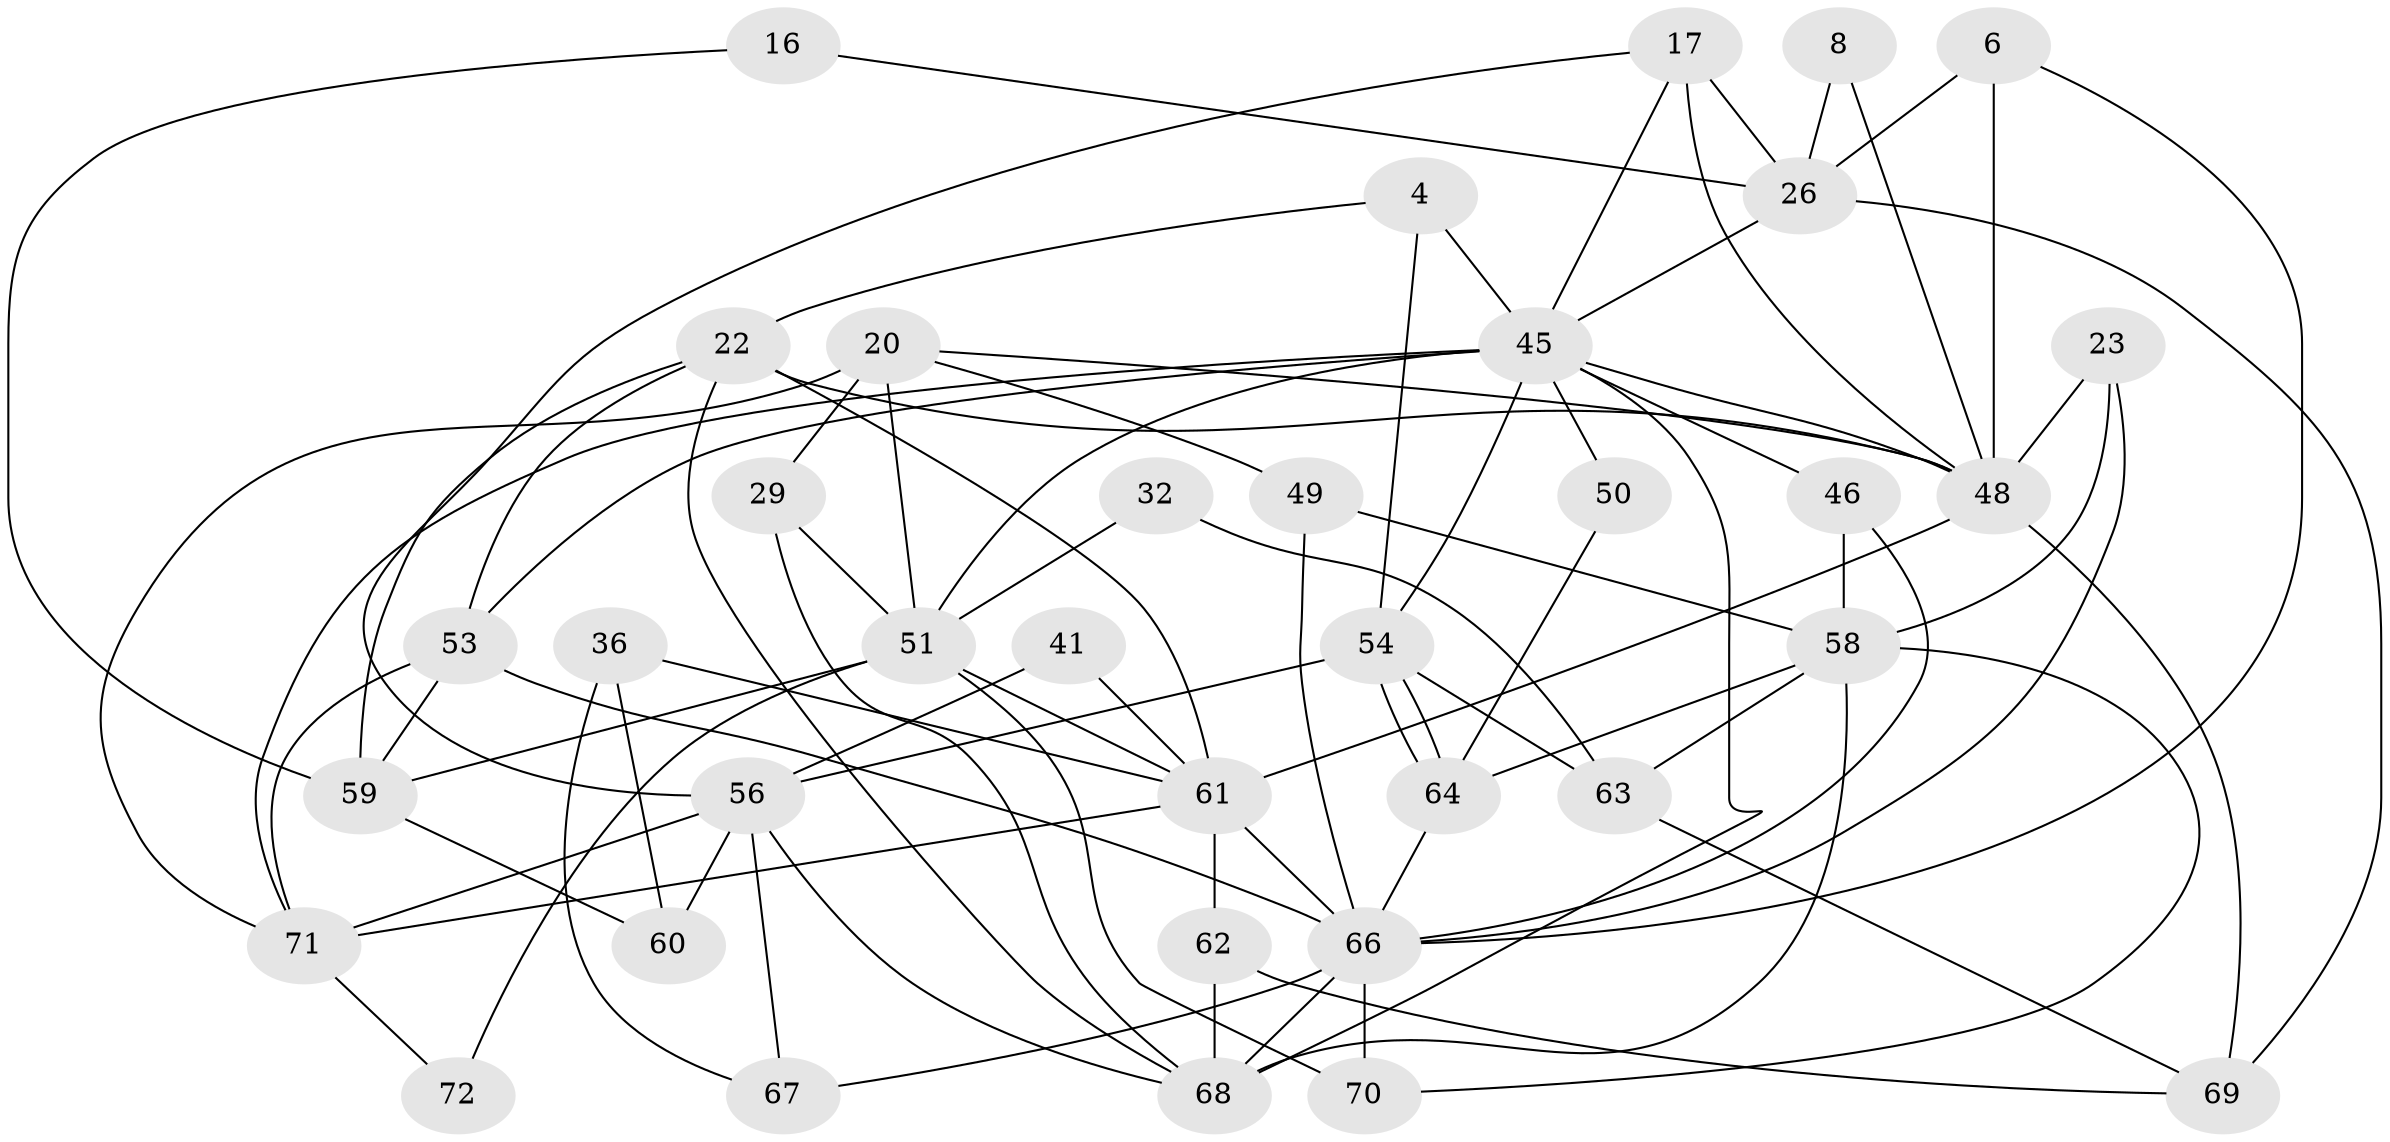// original degree distribution, {5: 0.18055555555555555, 4: 0.25, 6: 0.08333333333333333, 3: 0.2777777777777778, 2: 0.1388888888888889, 7: 0.06944444444444445}
// Generated by graph-tools (version 1.1) at 2025/53/03/04/25 21:53:50]
// undirected, 36 vertices, 84 edges
graph export_dot {
graph [start="1"]
  node [color=gray90,style=filled];
  4;
  6;
  8;
  16;
  17;
  20 [super="+12"];
  22 [super="+9+15"];
  23;
  26 [super="+3"];
  29;
  32;
  36 [super="+30"];
  41;
  45 [super="+28+31+42"];
  46 [super="+40"];
  48 [super="+33+39"];
  49;
  50;
  51 [super="+44"];
  53 [super="+7+35"];
  54 [super="+5"];
  56 [super="+13+55"];
  58 [super="+2"];
  59 [super="+38"];
  60;
  61 [super="+47+14"];
  62;
  63;
  64;
  66 [super="+19+65"];
  67;
  68 [super="+24+52"];
  69 [super="+21"];
  70;
  71 [super="+34+57"];
  72;
  4 -- 22;
  4 -- 54 [weight=2];
  4 -- 45;
  6 -- 26;
  6 -- 48;
  6 -- 66;
  8 -- 26;
  8 -- 48;
  16 -- 59;
  16 -- 26;
  17 -- 48 [weight=2];
  17 -- 26 [weight=2];
  17 -- 45;
  17 -- 56;
  20 -- 29 [weight=2];
  20 -- 48 [weight=2];
  20 -- 49;
  20 -- 51;
  20 -- 71 [weight=2];
  22 -- 48 [weight=2];
  22 -- 53;
  22 -- 61;
  22 -- 59;
  22 -- 68;
  23 -- 58;
  23 -- 48;
  23 -- 66;
  26 -- 69;
  26 -- 45;
  29 -- 68 [weight=2];
  29 -- 51;
  32 -- 63;
  32 -- 51;
  36 -- 67;
  36 -- 60;
  36 -- 61 [weight=2];
  41 -- 56;
  41 -- 61;
  45 -- 50;
  45 -- 48;
  45 -- 51;
  45 -- 53;
  45 -- 71 [weight=2];
  45 -- 68;
  45 -- 54 [weight=2];
  45 -- 46;
  46 -- 58 [weight=3];
  46 -- 66 [weight=2];
  48 -- 69;
  48 -- 61;
  49 -- 58;
  49 -- 66;
  50 -- 64;
  51 -- 70;
  51 -- 61 [weight=2];
  51 -- 72;
  51 -- 59;
  53 -- 59 [weight=2];
  53 -- 66 [weight=3];
  53 -- 71;
  54 -- 64;
  54 -- 64;
  54 -- 56 [weight=2];
  54 -- 63;
  56 -- 60;
  56 -- 67;
  56 -- 68;
  56 -- 71 [weight=2];
  58 -- 68;
  58 -- 64;
  58 -- 70;
  58 -- 63;
  59 -- 60;
  61 -- 62 [weight=2];
  61 -- 66;
  61 -- 71 [weight=2];
  62 -- 68;
  62 -- 69;
  63 -- 69;
  64 -- 66;
  66 -- 67;
  66 -- 68 [weight=2];
  66 -- 70;
  71 -- 72;
}

